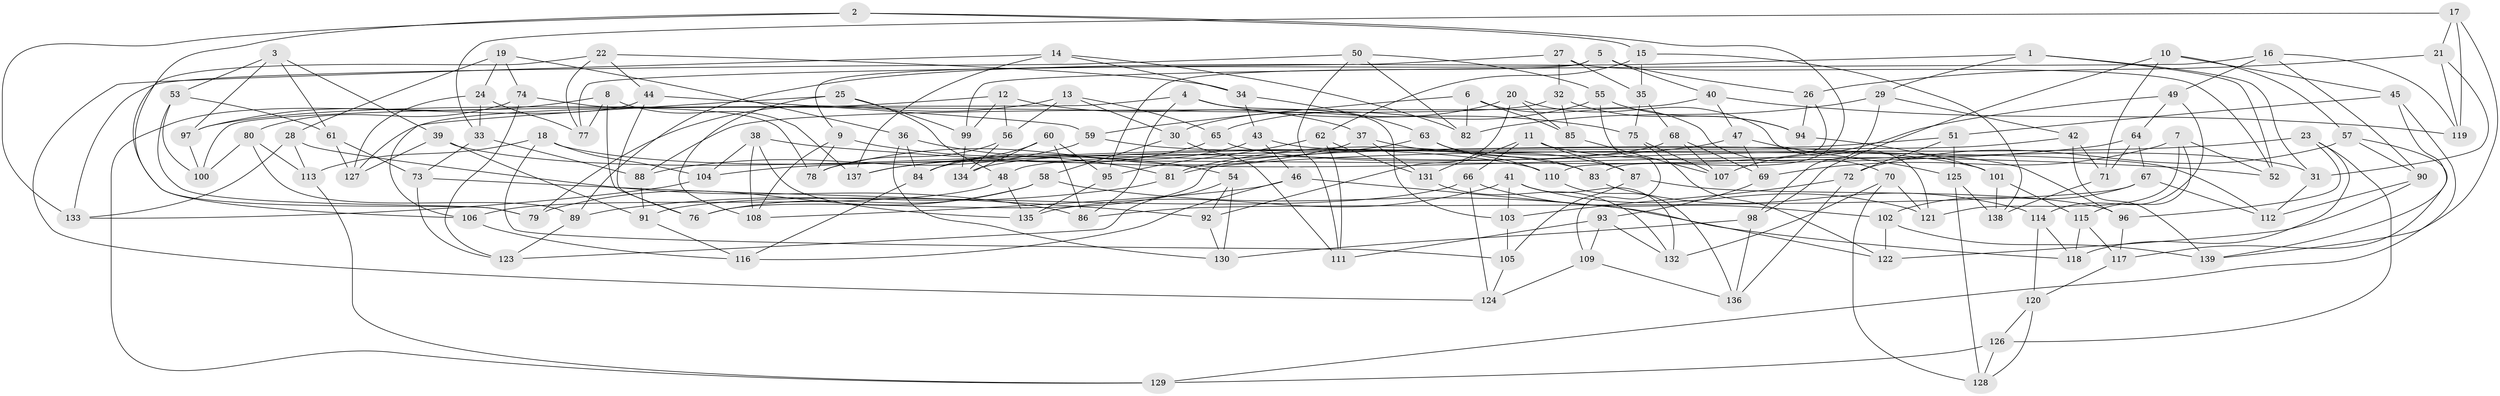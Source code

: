 // Generated by graph-tools (version 1.1) at 2025/02/03/09/25 03:02:54]
// undirected, 139 vertices, 278 edges
graph export_dot {
graph [start="1"]
  node [color=gray90,style=filled];
  1;
  2;
  3;
  4;
  5;
  6;
  7;
  8;
  9;
  10;
  11;
  12;
  13;
  14;
  15;
  16;
  17;
  18;
  19;
  20;
  21;
  22;
  23;
  24;
  25;
  26;
  27;
  28;
  29;
  30;
  31;
  32;
  33;
  34;
  35;
  36;
  37;
  38;
  39;
  40;
  41;
  42;
  43;
  44;
  45;
  46;
  47;
  48;
  49;
  50;
  51;
  52;
  53;
  54;
  55;
  56;
  57;
  58;
  59;
  60;
  61;
  62;
  63;
  64;
  65;
  66;
  67;
  68;
  69;
  70;
  71;
  72;
  73;
  74;
  75;
  76;
  77;
  78;
  79;
  80;
  81;
  82;
  83;
  84;
  85;
  86;
  87;
  88;
  89;
  90;
  91;
  92;
  93;
  94;
  95;
  96;
  97;
  98;
  99;
  100;
  101;
  102;
  103;
  104;
  105;
  106;
  107;
  108;
  109;
  110;
  111;
  112;
  113;
  114;
  115;
  116;
  117;
  118;
  119;
  120;
  121;
  122;
  123;
  124;
  125;
  126;
  127;
  128;
  129;
  130;
  131;
  132;
  133;
  134;
  135;
  136;
  137;
  138;
  139;
  1 -- 29;
  1 -- 52;
  1 -- 89;
  1 -- 31;
  2 -- 79;
  2 -- 133;
  2 -- 83;
  2 -- 15;
  3 -- 97;
  3 -- 53;
  3 -- 61;
  3 -- 39;
  4 -- 103;
  4 -- 86;
  4 -- 100;
  4 -- 75;
  5 -- 40;
  5 -- 95;
  5 -- 9;
  5 -- 26;
  6 -- 70;
  6 -- 82;
  6 -- 85;
  6 -- 59;
  7 -- 115;
  7 -- 121;
  7 -- 69;
  7 -- 52;
  8 -- 97;
  8 -- 137;
  8 -- 77;
  8 -- 76;
  9 -- 78;
  9 -- 108;
  9 -- 54;
  10 -- 45;
  10 -- 57;
  10 -- 71;
  10 -- 98;
  11 -- 31;
  11 -- 87;
  11 -- 66;
  11 -- 131;
  12 -- 97;
  12 -- 56;
  12 -- 37;
  12 -- 99;
  13 -- 79;
  13 -- 30;
  13 -- 65;
  13 -- 56;
  14 -- 137;
  14 -- 82;
  14 -- 124;
  14 -- 34;
  15 -- 138;
  15 -- 62;
  15 -- 35;
  16 -- 49;
  16 -- 99;
  16 -- 90;
  16 -- 119;
  17 -- 139;
  17 -- 119;
  17 -- 33;
  17 -- 21;
  18 -- 83;
  18 -- 105;
  18 -- 104;
  18 -- 113;
  19 -- 36;
  19 -- 24;
  19 -- 28;
  19 -- 74;
  20 -- 85;
  20 -- 92;
  20 -- 30;
  20 -- 121;
  21 -- 119;
  21 -- 31;
  21 -- 26;
  22 -- 44;
  22 -- 77;
  22 -- 34;
  22 -- 106;
  23 -- 126;
  23 -- 81;
  23 -- 118;
  23 -- 96;
  24 -- 33;
  24 -- 127;
  24 -- 77;
  25 -- 48;
  25 -- 108;
  25 -- 99;
  25 -- 106;
  26 -- 94;
  26 -- 110;
  27 -- 35;
  27 -- 32;
  27 -- 77;
  27 -- 52;
  28 -- 113;
  28 -- 133;
  28 -- 86;
  29 -- 98;
  29 -- 42;
  29 -- 82;
  30 -- 111;
  30 -- 58;
  31 -- 112;
  32 -- 94;
  32 -- 127;
  32 -- 85;
  33 -- 73;
  33 -- 88;
  34 -- 63;
  34 -- 43;
  35 -- 75;
  35 -- 68;
  36 -- 84;
  36 -- 81;
  36 -- 130;
  37 -- 131;
  37 -- 78;
  37 -- 87;
  38 -- 52;
  38 -- 104;
  38 -- 135;
  38 -- 108;
  39 -- 127;
  39 -- 91;
  39 -- 110;
  40 -- 119;
  40 -- 47;
  40 -- 88;
  41 -- 121;
  41 -- 132;
  41 -- 103;
  41 -- 135;
  42 -- 139;
  42 -- 71;
  42 -- 48;
  43 -- 84;
  43 -- 46;
  43 -- 112;
  44 -- 76;
  44 -- 129;
  44 -- 59;
  45 -- 129;
  45 -- 51;
  45 -- 117;
  46 -- 108;
  46 -- 122;
  46 -- 116;
  47 -- 125;
  47 -- 81;
  47 -- 69;
  48 -- 135;
  48 -- 106;
  49 -- 114;
  49 -- 107;
  49 -- 64;
  50 -- 111;
  50 -- 55;
  50 -- 133;
  50 -- 82;
  51 -- 125;
  51 -- 76;
  51 -- 72;
  53 -- 61;
  53 -- 79;
  53 -- 100;
  54 -- 130;
  54 -- 123;
  54 -- 92;
  55 -- 109;
  55 -- 94;
  55 -- 65;
  56 -- 78;
  56 -- 134;
  57 -- 72;
  57 -- 90;
  57 -- 139;
  58 -- 76;
  58 -- 79;
  58 -- 118;
  59 -- 88;
  59 -- 101;
  60 -- 86;
  60 -- 134;
  60 -- 95;
  60 -- 84;
  61 -- 127;
  61 -- 73;
  62 -- 95;
  62 -- 111;
  62 -- 131;
  63 -- 110;
  63 -- 137;
  63 -- 83;
  64 -- 71;
  64 -- 67;
  64 -- 104;
  65 -- 137;
  65 -- 96;
  66 -- 102;
  66 -- 91;
  66 -- 124;
  67 -- 86;
  67 -- 102;
  67 -- 112;
  68 -- 69;
  68 -- 107;
  68 -- 134;
  69 -- 93;
  70 -- 128;
  70 -- 121;
  70 -- 132;
  71 -- 138;
  72 -- 136;
  72 -- 103;
  73 -- 92;
  73 -- 123;
  74 -- 78;
  74 -- 123;
  74 -- 80;
  75 -- 122;
  75 -- 107;
  80 -- 113;
  80 -- 89;
  80 -- 100;
  81 -- 89;
  83 -- 114;
  84 -- 116;
  85 -- 107;
  87 -- 96;
  87 -- 105;
  88 -- 91;
  89 -- 123;
  90 -- 122;
  90 -- 112;
  91 -- 116;
  92 -- 130;
  93 -- 132;
  93 -- 111;
  93 -- 109;
  94 -- 101;
  95 -- 135;
  96 -- 117;
  97 -- 100;
  98 -- 136;
  98 -- 130;
  99 -- 134;
  101 -- 115;
  101 -- 138;
  102 -- 122;
  102 -- 139;
  103 -- 105;
  104 -- 133;
  105 -- 124;
  106 -- 116;
  109 -- 124;
  109 -- 136;
  110 -- 136;
  113 -- 129;
  114 -- 118;
  114 -- 120;
  115 -- 117;
  115 -- 118;
  117 -- 120;
  120 -- 126;
  120 -- 128;
  125 -- 138;
  125 -- 128;
  126 -- 128;
  126 -- 129;
  131 -- 132;
}
